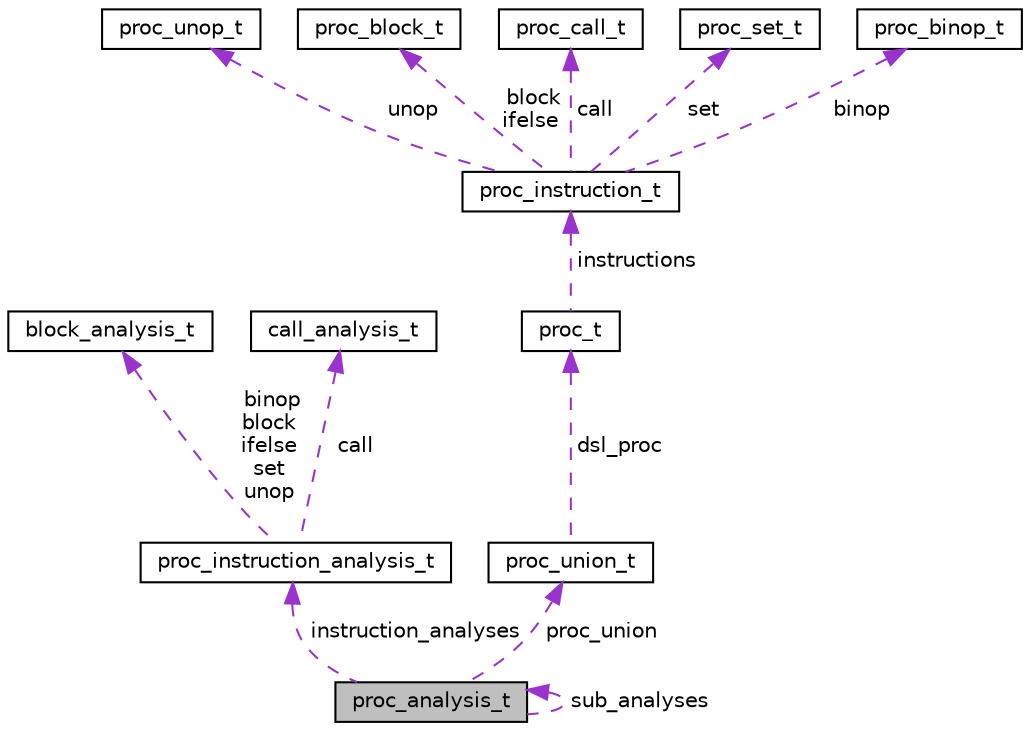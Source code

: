 digraph "proc_analysis_t"
{
 // LATEX_PDF_SIZE
  edge [fontname="Helvetica",fontsize="10",labelfontname="Helvetica",labelfontsize="10"];
  node [fontname="Helvetica",fontsize="10",shape=record];
  Node1 [label="proc_analysis_t",height=0.2,width=0.4,color="black", fillcolor="grey75", style="filled", fontcolor="black",tooltip=" "];
  Node1 -> Node1 [dir="back",color="darkorchid3",fontsize="10",style="dashed",label=" sub_analyses" ,fontname="Helvetica"];
  Node2 -> Node1 [dir="back",color="darkorchid3",fontsize="10",style="dashed",label=" instruction_analyses" ,fontname="Helvetica"];
  Node2 [label="proc_instruction_analysis_t",height=0.2,width=0.4,color="black", fillcolor="white", style="filled",URL="$structproc__instruction__analysis__t.html",tooltip=" "];
  Node3 -> Node2 [dir="back",color="darkorchid3",fontsize="10",style="dashed",label=" binop\nblock\nifelse\nset\nunop" ,fontname="Helvetica"];
  Node3 [label="block_analysis_t",height=0.2,width=0.4,color="black", fillcolor="white", style="filled",URL="$structblock__analysis__t.html",tooltip=" "];
  Node4 -> Node2 [dir="back",color="darkorchid3",fontsize="10",style="dashed",label=" call" ,fontname="Helvetica"];
  Node4 [label="call_analysis_t",height=0.2,width=0.4,color="black", fillcolor="white", style="filled",URL="$structcall__analysis__t.html",tooltip=" "];
  Node5 -> Node1 [dir="back",color="darkorchid3",fontsize="10",style="dashed",label=" proc_union" ,fontname="Helvetica"];
  Node5 [label="proc_union_t",height=0.2,width=0.4,color="black", fillcolor="white", style="filled",URL="$structproc__union__t.html",tooltip=" "];
  Node6 -> Node5 [dir="back",color="darkorchid3",fontsize="10",style="dashed",label=" dsl_proc" ,fontname="Helvetica"];
  Node6 [label="proc_t",height=0.2,width=0.4,color="black", fillcolor="white", style="filled",URL="$structproc__t.html",tooltip=" "];
  Node7 -> Node6 [dir="back",color="darkorchid3",fontsize="10",style="dashed",label=" instructions" ,fontname="Helvetica"];
  Node7 [label="proc_instruction_t",height=0.2,width=0.4,color="black", fillcolor="white", style="filled",URL="$structproc__instruction__t.html",tooltip=" "];
  Node8 -> Node7 [dir="back",color="darkorchid3",fontsize="10",style="dashed",label=" unop" ,fontname="Helvetica"];
  Node8 [label="proc_unop_t",height=0.2,width=0.4,color="black", fillcolor="white", style="filled",URL="$structproc__unop__t.html",tooltip=" "];
  Node9 -> Node7 [dir="back",color="darkorchid3",fontsize="10",style="dashed",label=" block\nifelse" ,fontname="Helvetica"];
  Node9 [label="proc_block_t",height=0.2,width=0.4,color="black", fillcolor="white", style="filled",URL="$structproc__block__t.html",tooltip=" "];
  Node10 -> Node7 [dir="back",color="darkorchid3",fontsize="10",style="dashed",label=" call" ,fontname="Helvetica"];
  Node10 [label="proc_call_t",height=0.2,width=0.4,color="black", fillcolor="white", style="filled",URL="$structproc__call__t.html",tooltip=" "];
  Node11 -> Node7 [dir="back",color="darkorchid3",fontsize="10",style="dashed",label=" set" ,fontname="Helvetica"];
  Node11 [label="proc_set_t",height=0.2,width=0.4,color="black", fillcolor="white", style="filled",URL="$structproc__set__t.html",tooltip=" "];
  Node12 -> Node7 [dir="back",color="darkorchid3",fontsize="10",style="dashed",label=" binop" ,fontname="Helvetica"];
  Node12 [label="proc_binop_t",height=0.2,width=0.4,color="black", fillcolor="white", style="filled",URL="$structproc__binop__t.html",tooltip=" "];
}
